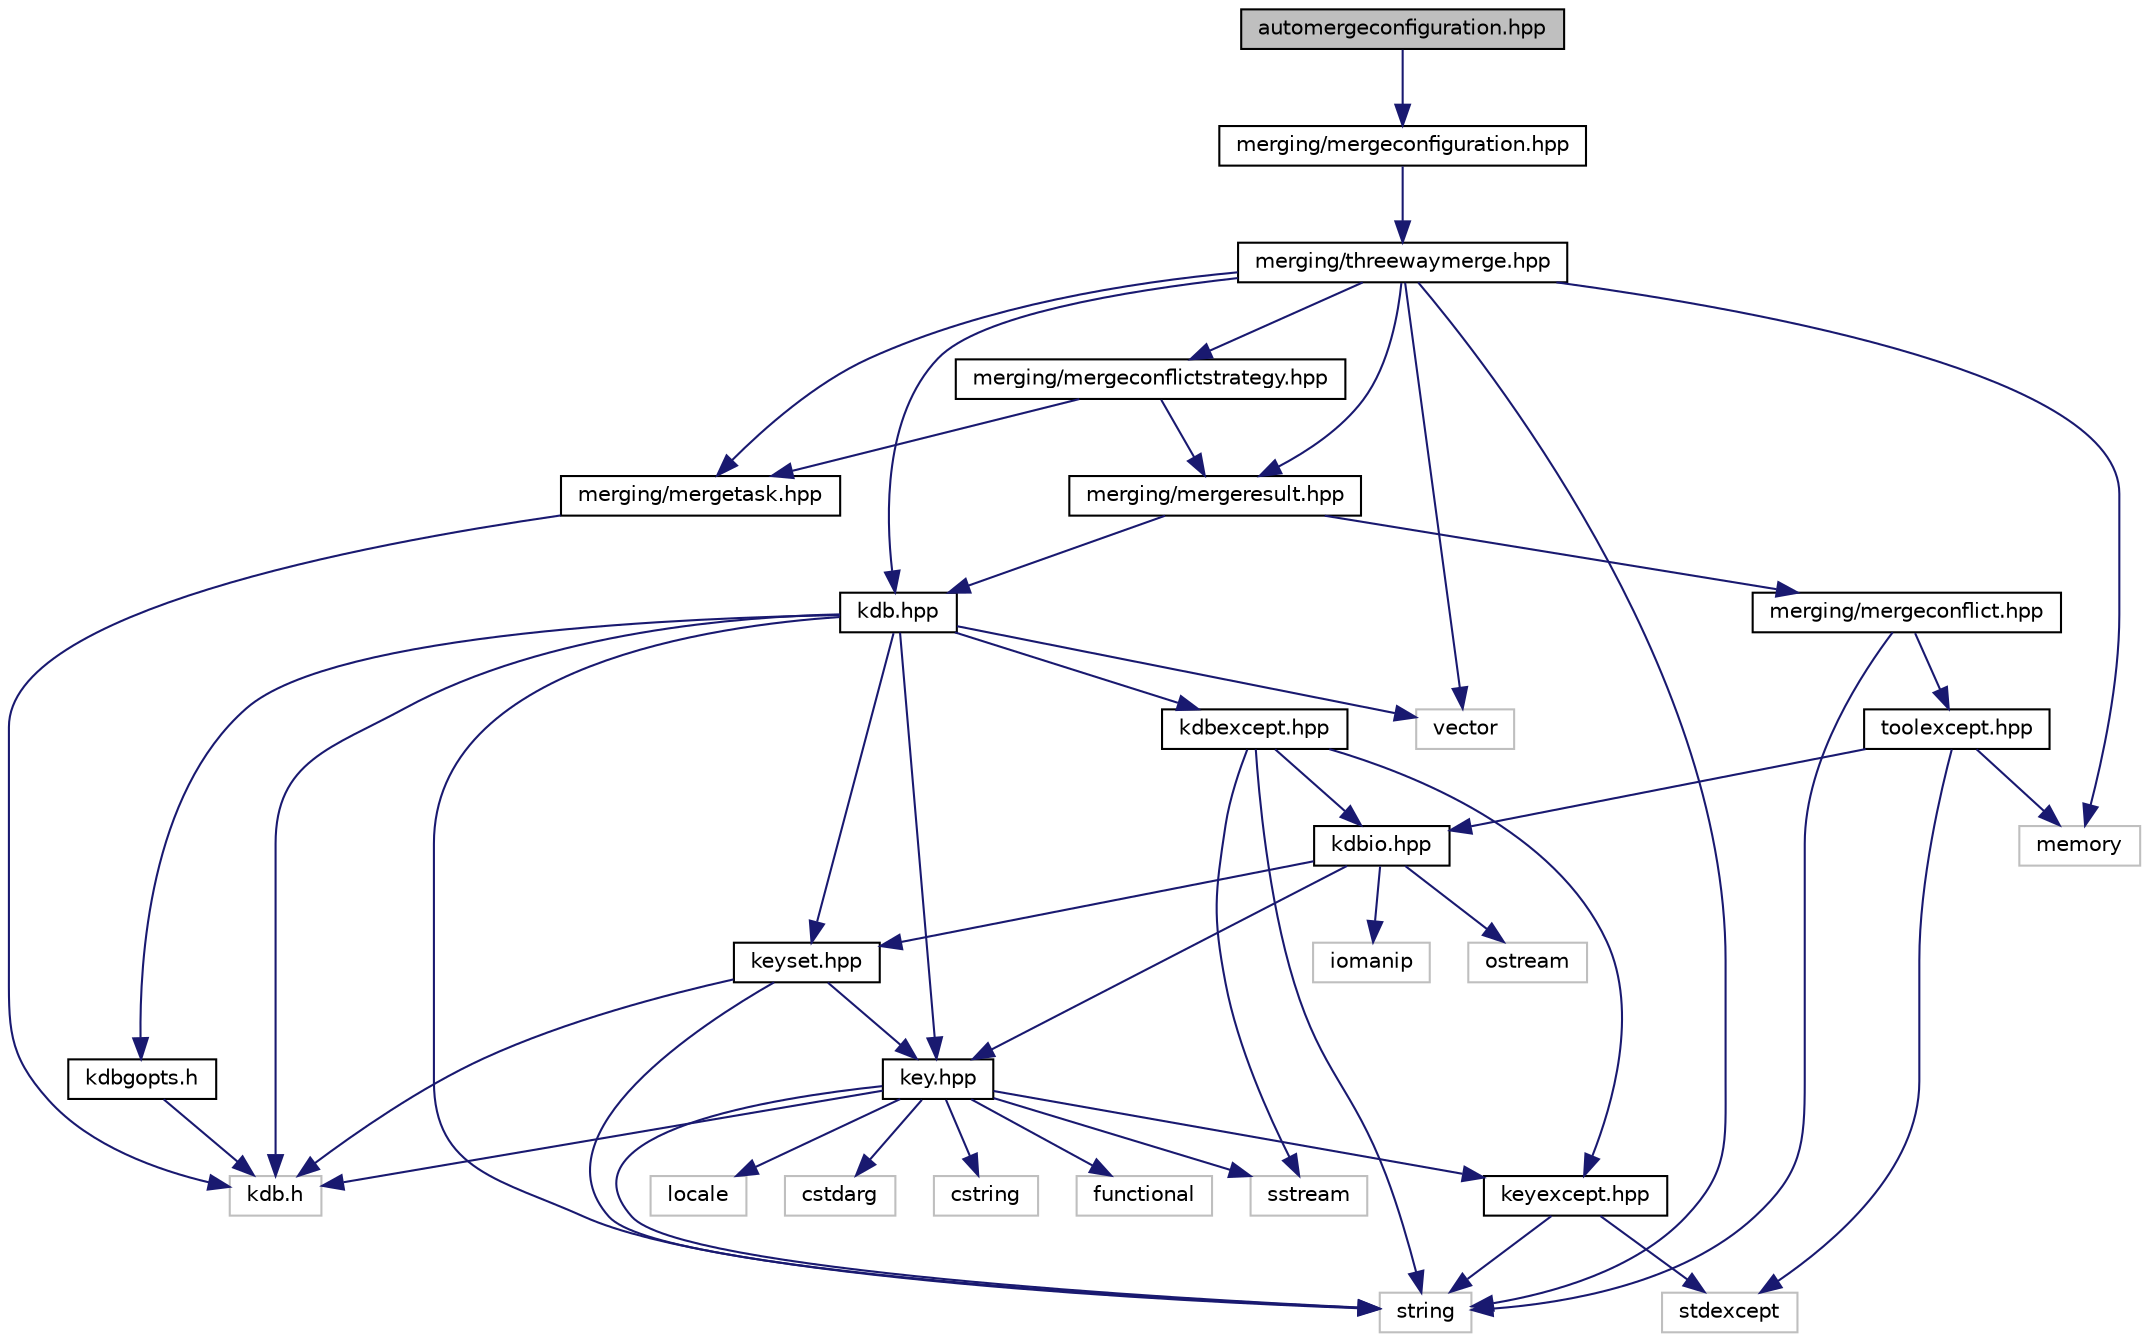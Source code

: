 digraph "automergeconfiguration.hpp"
{
 // LATEX_PDF_SIZE
  edge [fontname="Helvetica",fontsize="10",labelfontname="Helvetica",labelfontsize="10"];
  node [fontname="Helvetica",fontsize="10",shape=record];
  Node1 [label="automergeconfiguration.hpp",height=0.2,width=0.4,color="black", fillcolor="grey75", style="filled", fontcolor="black",tooltip="A configuration for a simple automerge."];
  Node1 -> Node2 [color="midnightblue",fontsize="10",style="solid"];
  Node2 [label="merging/mergeconfiguration.hpp",height=0.2,width=0.4,color="black", fillcolor="white", style="filled",URL="$mergeconfiguration_8hpp.html",tooltip="Base class for defining preconfigured merge configurations."];
  Node2 -> Node3 [color="midnightblue",fontsize="10",style="solid"];
  Node3 [label="merging/threewaymerge.hpp",height=0.2,width=0.4,color="black", fillcolor="white", style="filled",URL="$threewaymerge_8hpp.html",tooltip="Implements a way to build and deal with a backend."];
  Node3 -> Node4 [color="midnightblue",fontsize="10",style="solid"];
  Node4 [label="kdb.hpp",height=0.2,width=0.4,color="black", fillcolor="white", style="filled",URL="$kdb_8hpp.html",tooltip=" "];
  Node4 -> Node5 [color="midnightblue",fontsize="10",style="solid"];
  Node5 [label="string",height=0.2,width=0.4,color="grey75", fillcolor="white", style="filled",tooltip=" "];
  Node4 -> Node6 [color="midnightblue",fontsize="10",style="solid"];
  Node6 [label="vector",height=0.2,width=0.4,color="grey75", fillcolor="white", style="filled",tooltip=" "];
  Node4 -> Node7 [color="midnightblue",fontsize="10",style="solid"];
  Node7 [label="kdbexcept.hpp",height=0.2,width=0.4,color="black", fillcolor="white", style="filled",URL="$kdbexcept_8hpp.html",tooltip=" "];
  Node7 -> Node8 [color="midnightblue",fontsize="10",style="solid"];
  Node8 [label="keyexcept.hpp",height=0.2,width=0.4,color="black", fillcolor="white", style="filled",URL="$keyexcept_8hpp.html",tooltip=" "];
  Node8 -> Node9 [color="midnightblue",fontsize="10",style="solid"];
  Node9 [label="stdexcept",height=0.2,width=0.4,color="grey75", fillcolor="white", style="filled",tooltip=" "];
  Node8 -> Node5 [color="midnightblue",fontsize="10",style="solid"];
  Node7 -> Node10 [color="midnightblue",fontsize="10",style="solid"];
  Node10 [label="sstream",height=0.2,width=0.4,color="grey75", fillcolor="white", style="filled",tooltip=" "];
  Node7 -> Node5 [color="midnightblue",fontsize="10",style="solid"];
  Node7 -> Node11 [color="midnightblue",fontsize="10",style="solid"];
  Node11 [label="kdbio.hpp",height=0.2,width=0.4,color="black", fillcolor="white", style="filled",URL="$kdbio_8hpp.html",tooltip=" "];
  Node11 -> Node12 [color="midnightblue",fontsize="10",style="solid"];
  Node12 [label="key.hpp",height=0.2,width=0.4,color="black", fillcolor="white", style="filled",URL="$key_8hpp.html",tooltip=" "];
  Node12 -> Node13 [color="midnightblue",fontsize="10",style="solid"];
  Node13 [label="cstdarg",height=0.2,width=0.4,color="grey75", fillcolor="white", style="filled",tooltip=" "];
  Node12 -> Node14 [color="midnightblue",fontsize="10",style="solid"];
  Node14 [label="cstring",height=0.2,width=0.4,color="grey75", fillcolor="white", style="filled",tooltip=" "];
  Node12 -> Node15 [color="midnightblue",fontsize="10",style="solid"];
  Node15 [label="functional",height=0.2,width=0.4,color="grey75", fillcolor="white", style="filled",tooltip=" "];
  Node12 -> Node16 [color="midnightblue",fontsize="10",style="solid"];
  Node16 [label="locale",height=0.2,width=0.4,color="grey75", fillcolor="white", style="filled",tooltip=" "];
  Node12 -> Node10 [color="midnightblue",fontsize="10",style="solid"];
  Node12 -> Node5 [color="midnightblue",fontsize="10",style="solid"];
  Node12 -> Node8 [color="midnightblue",fontsize="10",style="solid"];
  Node12 -> Node17 [color="midnightblue",fontsize="10",style="solid"];
  Node17 [label="kdb.h",height=0.2,width=0.4,color="grey75", fillcolor="white", style="filled",tooltip=" "];
  Node11 -> Node18 [color="midnightblue",fontsize="10",style="solid"];
  Node18 [label="keyset.hpp",height=0.2,width=0.4,color="black", fillcolor="white", style="filled",URL="$keyset_8hpp.html",tooltip=" "];
  Node18 -> Node5 [color="midnightblue",fontsize="10",style="solid"];
  Node18 -> Node12 [color="midnightblue",fontsize="10",style="solid"];
  Node18 -> Node17 [color="midnightblue",fontsize="10",style="solid"];
  Node11 -> Node19 [color="midnightblue",fontsize="10",style="solid"];
  Node19 [label="iomanip",height=0.2,width=0.4,color="grey75", fillcolor="white", style="filled",tooltip=" "];
  Node11 -> Node20 [color="midnightblue",fontsize="10",style="solid"];
  Node20 [label="ostream",height=0.2,width=0.4,color="grey75", fillcolor="white", style="filled",tooltip=" "];
  Node4 -> Node12 [color="midnightblue",fontsize="10",style="solid"];
  Node4 -> Node18 [color="midnightblue",fontsize="10",style="solid"];
  Node4 -> Node17 [color="midnightblue",fontsize="10",style="solid"];
  Node4 -> Node21 [color="midnightblue",fontsize="10",style="solid"];
  Node21 [label="kdbgopts.h",height=0.2,width=0.4,color="black", fillcolor="white", style="filled",URL="$kdbgopts_8h.html",tooltip="Gopts contract."];
  Node21 -> Node17 [color="midnightblue",fontsize="10",style="solid"];
  Node3 -> Node22 [color="midnightblue",fontsize="10",style="solid"];
  Node22 [label="memory",height=0.2,width=0.4,color="grey75", fillcolor="white", style="filled",tooltip=" "];
  Node3 -> Node23 [color="midnightblue",fontsize="10",style="solid"];
  Node23 [label="merging/mergeconflictstrategy.hpp",height=0.2,width=0.4,color="black", fillcolor="white", style="filled",URL="$mergeconflictstrategy_8hpp.html",tooltip="Interface for a MergeConflictStrategy."];
  Node23 -> Node24 [color="midnightblue",fontsize="10",style="solid"];
  Node24 [label="merging/mergeresult.hpp",height=0.2,width=0.4,color="black", fillcolor="white", style="filled",URL="$mergeresult_8hpp.html",tooltip="Class modelling the result of a three way merge."];
  Node24 -> Node4 [color="midnightblue",fontsize="10",style="solid"];
  Node24 -> Node25 [color="midnightblue",fontsize="10",style="solid"];
  Node25 [label="merging/mergeconflict.hpp",height=0.2,width=0.4,color="black", fillcolor="white", style="filled",URL="$mergeconflict_8hpp.html",tooltip="Models a merge conflict."];
  Node25 -> Node5 [color="midnightblue",fontsize="10",style="solid"];
  Node25 -> Node26 [color="midnightblue",fontsize="10",style="solid"];
  Node26 [label="toolexcept.hpp",height=0.2,width=0.4,color="black", fillcolor="white", style="filled",URL="$toolexcept_8hpp.html",tooltip="Implementation of all exceptions elektratools library might throw."];
  Node26 -> Node22 [color="midnightblue",fontsize="10",style="solid"];
  Node26 -> Node9 [color="midnightblue",fontsize="10",style="solid"];
  Node26 -> Node11 [color="midnightblue",fontsize="10",style="solid"];
  Node23 -> Node27 [color="midnightblue",fontsize="10",style="solid"];
  Node27 [label="merging/mergetask.hpp",height=0.2,width=0.4,color="black", fillcolor="white", style="filled",URL="$mergetask_8hpp.html",tooltip="Models a merge task."];
  Node27 -> Node17 [color="midnightblue",fontsize="10",style="solid"];
  Node3 -> Node24 [color="midnightblue",fontsize="10",style="solid"];
  Node3 -> Node27 [color="midnightblue",fontsize="10",style="solid"];
  Node3 -> Node5 [color="midnightblue",fontsize="10",style="solid"];
  Node3 -> Node6 [color="midnightblue",fontsize="10",style="solid"];
}
